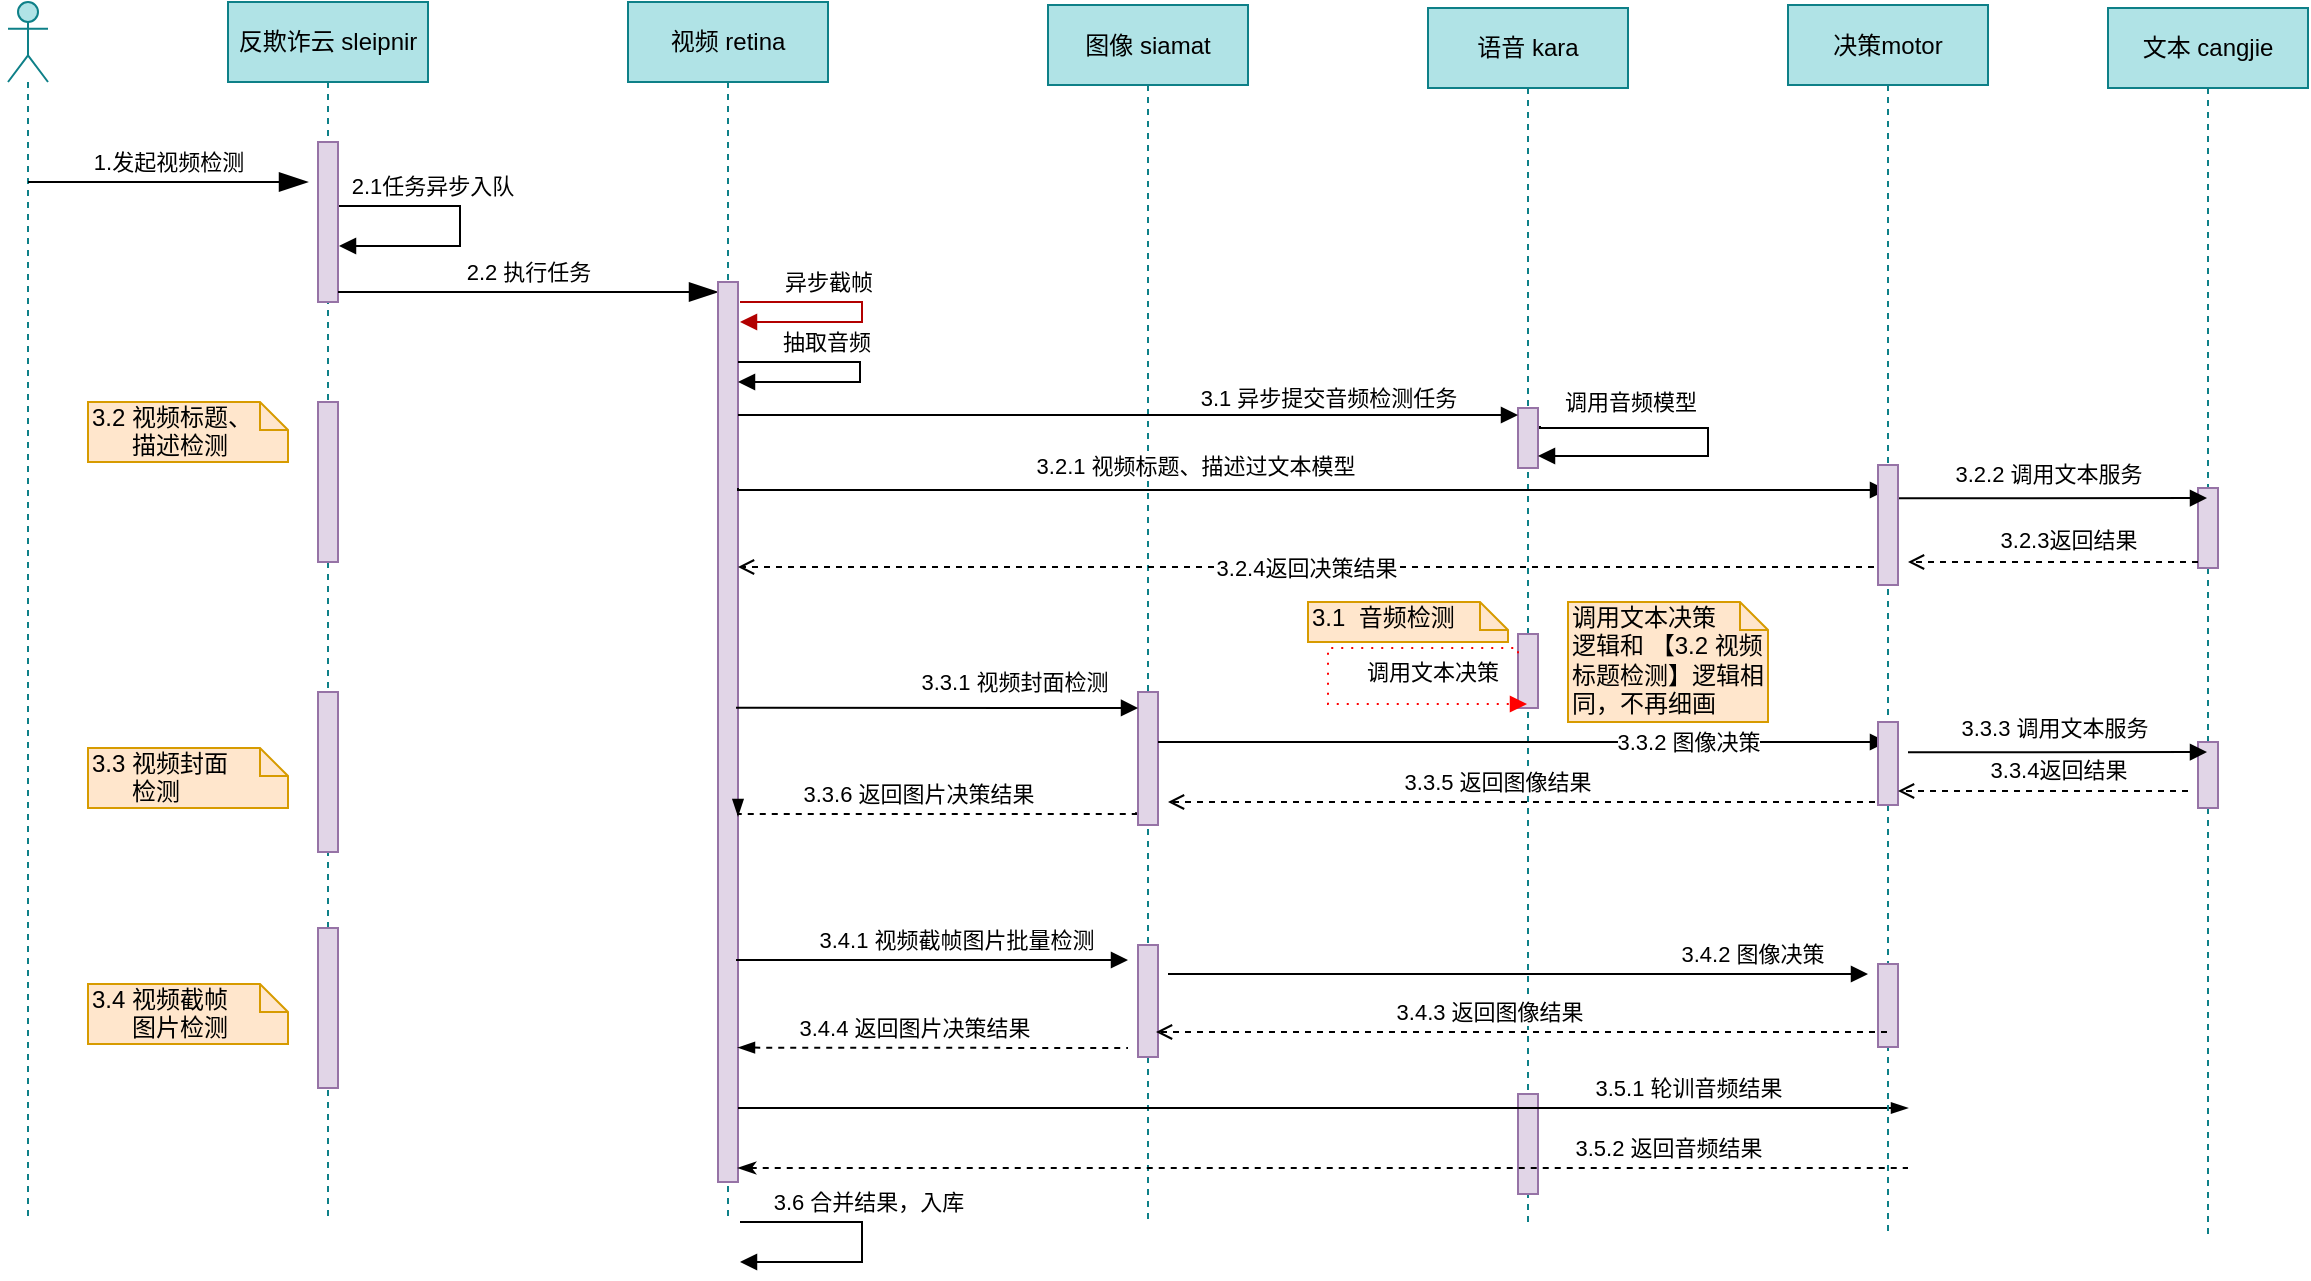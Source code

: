 <mxfile version="14.6.11" type="github">
  <diagram id="5li1jjxqQWl-4evD_uFm" name="Page-1">
    <mxGraphModel dx="998" dy="514" grid="1" gridSize="10" guides="1" tooltips="1" connect="1" arrows="1" fold="1" page="1" pageScale="1" pageWidth="827" pageHeight="1169" math="0" shadow="0">
      <root>
        <mxCell id="0" />
        <mxCell id="1" parent="0" />
        <mxCell id="yWy5oMXyejvU2Q47bSwC-10" value="" style="edgeStyle=orthogonalEdgeStyle;html=1;align=left;spacingLeft=2;endArrow=block;rounded=0;fillColor=#e51400;strokeColor=#B20000;" parent="1" edge="1">
          <mxGeometry x="-0.142" y="36" relative="1" as="geometry">
            <mxPoint x="446" y="300" as="sourcePoint" />
            <Array as="points">
              <mxPoint x="507" y="300" />
              <mxPoint x="507" y="310" />
            </Array>
            <mxPoint x="446" y="310" as="targetPoint" />
            <mxPoint x="-16" y="-30" as="offset" />
          </mxGeometry>
        </mxCell>
        <mxCell id="yWy5oMXyejvU2Q47bSwC-18" value="&lt;span style=&quot;text-align: left&quot;&gt;异步截帧&lt;/span&gt;" style="edgeLabel;html=1;align=center;verticalAlign=middle;resizable=0;points=[];" parent="yWy5oMXyejvU2Q47bSwC-10" vertex="1" connectable="0">
          <mxGeometry x="-0.582" y="-1" relative="1" as="geometry">
            <mxPoint x="16.5" y="-11" as="offset" />
          </mxGeometry>
        </mxCell>
        <mxCell id="yWy5oMXyejvU2Q47bSwC-11" value="" style="shape=umlLifeline;participant=umlActor;perimeter=lifelinePerimeter;whiteSpace=wrap;html=1;container=1;collapsible=0;recursiveResize=0;verticalAlign=top;spacingTop=36;outlineConnect=0;fillColor=#b0e3e6;strokeColor=#0e8088;" parent="1" vertex="1">
          <mxGeometry x="80" y="150" width="20" height="610" as="geometry" />
        </mxCell>
        <mxCell id="yWy5oMXyejvU2Q47bSwC-13" value="反欺诈云 sleipnir" style="shape=umlLifeline;perimeter=lifelinePerimeter;whiteSpace=wrap;html=1;container=1;collapsible=0;recursiveResize=0;outlineConnect=0;fillColor=#b0e3e6;strokeColor=#0e8088;" parent="1" vertex="1">
          <mxGeometry x="190" y="150" width="100" height="610" as="geometry" />
        </mxCell>
        <mxCell id="yWy5oMXyejvU2Q47bSwC-2" value="" style="html=1;points=[];perimeter=orthogonalPerimeter;fillColor=#e1d5e7;strokeColor=#9673a6;" parent="yWy5oMXyejvU2Q47bSwC-13" vertex="1">
          <mxGeometry x="45" y="70" width="10" height="80" as="geometry" />
        </mxCell>
        <mxCell id="yWy5oMXyejvU2Q47bSwC-27" value="" style="endArrow=blockThin;endFill=1;endSize=12;html=1;" parent="yWy5oMXyejvU2Q47bSwC-13" edge="1">
          <mxGeometry width="160" relative="1" as="geometry">
            <mxPoint x="55" y="145" as="sourcePoint" />
            <mxPoint x="245" y="145" as="targetPoint" />
          </mxGeometry>
        </mxCell>
        <mxCell id="yWy5oMXyejvU2Q47bSwC-28" value="2.2 执行任务" style="edgeLabel;html=1;align=center;verticalAlign=middle;resizable=0;points=[];" parent="yWy5oMXyejvU2Q47bSwC-27" vertex="1" connectable="0">
          <mxGeometry x="-0.147" y="2" relative="1" as="geometry">
            <mxPoint x="14" y="-8" as="offset" />
          </mxGeometry>
        </mxCell>
        <mxCell id="yWy5oMXyejvU2Q47bSwC-31" value="" style="html=1;points=[];perimeter=orthogonalPerimeter;fillColor=#e1d5e7;strokeColor=#9673a6;" parent="yWy5oMXyejvU2Q47bSwC-13" vertex="1">
          <mxGeometry x="45" y="200" width="10" height="80" as="geometry" />
        </mxCell>
        <mxCell id="yWy5oMXyejvU2Q47bSwC-48" value="" style="html=1;points=[];perimeter=orthogonalPerimeter;fillColor=#e1d5e7;strokeColor=#9673a6;" parent="yWy5oMXyejvU2Q47bSwC-13" vertex="1">
          <mxGeometry x="45" y="345" width="10" height="80" as="geometry" />
        </mxCell>
        <mxCell id="yWy5oMXyejvU2Q47bSwC-71" value="" style="html=1;points=[];perimeter=orthogonalPerimeter;fillColor=#e1d5e7;strokeColor=#9673a6;" parent="yWy5oMXyejvU2Q47bSwC-13" vertex="1">
          <mxGeometry x="45" y="463" width="10" height="80" as="geometry" />
        </mxCell>
        <mxCell id="yWy5oMXyejvU2Q47bSwC-80" value="3.4 视频截帧&lt;br&gt;&amp;nbsp; &amp;nbsp; &amp;nbsp; 图片检测" style="shape=note;whiteSpace=wrap;html=1;size=14;verticalAlign=top;align=left;spacingTop=-6;fillColor=#ffe6cc;strokeColor=#d79b00;" parent="yWy5oMXyejvU2Q47bSwC-13" vertex="1">
          <mxGeometry x="-70" y="491" width="100" height="30" as="geometry" />
        </mxCell>
        <mxCell id="yWy5oMXyejvU2Q47bSwC-14" value="" style="endArrow=blockThin;endFill=1;endSize=12;html=1;arcSize=15;startFill=0;orthogonalLoop=1;noJump=1;snapToPoint=1;fixDash=0;editable=0;metaEdit=0;" parent="1" edge="1">
          <mxGeometry width="160" relative="1" as="geometry">
            <mxPoint x="90" y="240" as="sourcePoint" />
            <mxPoint x="230" y="240" as="targetPoint" />
          </mxGeometry>
        </mxCell>
        <mxCell id="yWy5oMXyejvU2Q47bSwC-15" value="1.发起视频检测" style="edgeLabel;html=1;align=center;verticalAlign=middle;resizable=0;points=[];" parent="yWy5oMXyejvU2Q47bSwC-14" vertex="1" connectable="0">
          <mxGeometry x="0.143" y="-32" relative="1" as="geometry">
            <mxPoint x="-10" y="-42" as="offset" />
          </mxGeometry>
        </mxCell>
        <mxCell id="yWy5oMXyejvU2Q47bSwC-19" value="视频 retina" style="shape=umlLifeline;perimeter=lifelinePerimeter;whiteSpace=wrap;html=1;container=1;collapsible=0;recursiveResize=0;outlineConnect=0;fillColor=#b0e3e6;strokeColor=#0e8088;" parent="1" vertex="1">
          <mxGeometry x="390" y="150" width="100" height="610" as="geometry" />
        </mxCell>
        <mxCell id="yWy5oMXyejvU2Q47bSwC-20" value="" style="html=1;points=[];perimeter=orthogonalPerimeter;fillColor=#e1d5e7;strokeColor=#9673a6;" parent="yWy5oMXyejvU2Q47bSwC-19" vertex="1">
          <mxGeometry x="45" y="140" width="10" height="450" as="geometry" />
        </mxCell>
        <mxCell id="yWy5oMXyejvU2Q47bSwC-21" value="文本 cangjie" style="shape=umlLifeline;perimeter=lifelinePerimeter;whiteSpace=wrap;html=1;container=1;collapsible=0;recursiveResize=0;outlineConnect=0;fillColor=#b0e3e6;strokeColor=#0e8088;" parent="1" vertex="1">
          <mxGeometry x="1130" y="153" width="100" height="613" as="geometry" />
        </mxCell>
        <mxCell id="yWy5oMXyejvU2Q47bSwC-22" value="" style="html=1;points=[];perimeter=orthogonalPerimeter;fillColor=#e1d5e7;strokeColor=#9673a6;" parent="yWy5oMXyejvU2Q47bSwC-21" vertex="1">
          <mxGeometry x="45" y="240" width="10" height="40" as="geometry" />
        </mxCell>
        <mxCell id="4UJ_CJsGeBO7C2g0HCjL-7" value="" style="html=1;points=[];perimeter=orthogonalPerimeter;fillColor=#e1d5e7;strokeColor=#9673a6;" vertex="1" parent="yWy5oMXyejvU2Q47bSwC-21">
          <mxGeometry x="45" y="367" width="10" height="33" as="geometry" />
        </mxCell>
        <mxCell id="yWy5oMXyejvU2Q47bSwC-23" value="图像 siamat" style="shape=umlLifeline;perimeter=lifelinePerimeter;whiteSpace=wrap;html=1;container=1;collapsible=0;recursiveResize=0;outlineConnect=0;fillColor=#b0e3e6;strokeColor=#0e8088;" parent="1" vertex="1">
          <mxGeometry x="600" y="151.5" width="100" height="610" as="geometry" />
        </mxCell>
        <mxCell id="yWy5oMXyejvU2Q47bSwC-81" value="" style="html=1;points=[];perimeter=orthogonalPerimeter;fillColor=#e1d5e7;strokeColor=#9673a6;" parent="yWy5oMXyejvU2Q47bSwC-23" vertex="1">
          <mxGeometry x="45" y="470" width="10" height="56" as="geometry" />
        </mxCell>
        <mxCell id="yWy5oMXyejvU2Q47bSwC-24" value="" style="html=1;points=[];perimeter=orthogonalPerimeter;fillColor=#e1d5e7;strokeColor=#9673a6;" parent="yWy5oMXyejvU2Q47bSwC-23" vertex="1">
          <mxGeometry x="45" y="343.5" width="10" height="66.5" as="geometry" />
        </mxCell>
        <mxCell id="yWy5oMXyejvU2Q47bSwC-25" value="语音 kara" style="shape=umlLifeline;perimeter=lifelinePerimeter;whiteSpace=wrap;html=1;container=1;collapsible=0;recursiveResize=0;outlineConnect=0;fillColor=#b0e3e6;strokeColor=#0e8088;" parent="1" vertex="1">
          <mxGeometry x="790" y="153" width="100" height="610" as="geometry" />
        </mxCell>
        <mxCell id="yWy5oMXyejvU2Q47bSwC-26" value="" style="html=1;points=[];perimeter=orthogonalPerimeter;fillColor=#e1d5e7;strokeColor=#9673a6;" parent="yWy5oMXyejvU2Q47bSwC-25" vertex="1">
          <mxGeometry x="45" y="200" width="10" height="30" as="geometry" />
        </mxCell>
        <mxCell id="yWy5oMXyejvU2Q47bSwC-87" value="" style="html=1;points=[];perimeter=orthogonalPerimeter;fillColor=#e1d5e7;strokeColor=#9673a6;" parent="yWy5oMXyejvU2Q47bSwC-25" vertex="1">
          <mxGeometry x="45" y="543" width="10" height="50" as="geometry" />
        </mxCell>
        <mxCell id="yWy5oMXyejvU2Q47bSwC-38" value="" style="edgeStyle=orthogonalEdgeStyle;html=1;align=left;spacingLeft=2;endArrow=block;rounded=0;exitX=1.1;exitY=0.3;exitDx=0;exitDy=0;exitPerimeter=0;" parent="yWy5oMXyejvU2Q47bSwC-25" edge="1" source="yWy5oMXyejvU2Q47bSwC-26">
          <mxGeometry x="-0.142" y="36" relative="1" as="geometry">
            <mxPoint x="70" y="210" as="sourcePoint" />
            <Array as="points">
              <mxPoint x="56" y="210" />
              <mxPoint x="140" y="210" />
              <mxPoint x="140" y="224" />
            </Array>
            <mxPoint x="55" y="224" as="targetPoint" />
            <mxPoint x="-16" y="-30" as="offset" />
          </mxGeometry>
        </mxCell>
        <mxCell id="yWy5oMXyejvU2Q47bSwC-39" value="&lt;span style=&quot;text-align: left&quot;&gt;调用音频模型&lt;/span&gt;" style="edgeLabel;html=1;align=center;verticalAlign=middle;resizable=0;points=[];" parent="yWy5oMXyejvU2Q47bSwC-38" vertex="1" connectable="0">
          <mxGeometry x="-0.582" y="-1" relative="1" as="geometry">
            <mxPoint x="7" y="-14" as="offset" />
          </mxGeometry>
        </mxCell>
        <mxCell id="4UJ_CJsGeBO7C2g0HCjL-3" value="" style="html=1;points=[];perimeter=orthogonalPerimeter;fillColor=#e1d5e7;strokeColor=#9673a6;" vertex="1" parent="yWy5oMXyejvU2Q47bSwC-25">
          <mxGeometry x="45" y="313" width="10" height="37" as="geometry" />
        </mxCell>
        <mxCell id="yWy5oMXyejvU2Q47bSwC-83" value="" style="edgeStyle=orthogonalEdgeStyle;html=1;align=left;spacingLeft=2;endArrow=block;rounded=0;dashed=1;dashPattern=1 4;strokeColor=#FF0000;exitX=0;exitY=0.26;exitDx=0;exitDy=0;exitPerimeter=0;" parent="yWy5oMXyejvU2Q47bSwC-25" edge="1" target="yWy5oMXyejvU2Q47bSwC-25" source="4UJ_CJsGeBO7C2g0HCjL-3">
          <mxGeometry x="-0.142" y="36" relative="1" as="geometry">
            <mxPoint x="40" y="320" as="sourcePoint" />
            <Array as="points">
              <mxPoint x="45" y="320" />
              <mxPoint x="-50" y="320" />
              <mxPoint x="-50" y="348" />
            </Array>
            <mxPoint x="30" y="348" as="targetPoint" />
            <mxPoint x="-16" y="-30" as="offset" />
          </mxGeometry>
        </mxCell>
        <mxCell id="yWy5oMXyejvU2Q47bSwC-84" value="&lt;span style=&quot;text-align: left&quot;&gt;调用文本决策&lt;/span&gt;" style="edgeLabel;html=1;align=center;verticalAlign=middle;resizable=0;points=[];" parent="yWy5oMXyejvU2Q47bSwC-83" vertex="1" connectable="0">
          <mxGeometry x="-0.582" y="-1" relative="1" as="geometry">
            <mxPoint x="1" y="13" as="offset" />
          </mxGeometry>
        </mxCell>
        <mxCell id="yWy5oMXyejvU2Q47bSwC-29" value="" style="edgeStyle=orthogonalEdgeStyle;html=1;align=left;spacingLeft=2;endArrow=block;rounded=0;" parent="1" edge="1">
          <mxGeometry x="-0.142" y="36" relative="1" as="geometry">
            <mxPoint x="245.5" y="252" as="sourcePoint" />
            <Array as="points">
              <mxPoint x="306" y="252" />
              <mxPoint x="306" y="272" />
            </Array>
            <mxPoint x="245.5" y="272" as="targetPoint" />
            <mxPoint x="-16" y="-30" as="offset" />
          </mxGeometry>
        </mxCell>
        <mxCell id="yWy5oMXyejvU2Q47bSwC-30" value="&lt;span style=&quot;text-align: left&quot;&gt;2.1任务异步入队&lt;/span&gt;" style="edgeLabel;html=1;align=center;verticalAlign=middle;resizable=0;points=[];" parent="yWy5oMXyejvU2Q47bSwC-29" vertex="1" connectable="0">
          <mxGeometry x="-0.582" y="-1" relative="1" as="geometry">
            <mxPoint x="16.5" y="-11" as="offset" />
          </mxGeometry>
        </mxCell>
        <mxCell id="yWy5oMXyejvU2Q47bSwC-34" value="" style="edgeStyle=orthogonalEdgeStyle;html=1;align=left;spacingLeft=2;endArrow=block;rounded=0;" parent="1" edge="1">
          <mxGeometry x="-0.142" y="36" relative="1" as="geometry">
            <mxPoint x="445" y="330" as="sourcePoint" />
            <Array as="points">
              <mxPoint x="506" y="330" />
              <mxPoint x="506" y="340" />
            </Array>
            <mxPoint x="445" y="340" as="targetPoint" />
            <mxPoint x="-16" y="-30" as="offset" />
          </mxGeometry>
        </mxCell>
        <mxCell id="yWy5oMXyejvU2Q47bSwC-35" value="&lt;span style=&quot;text-align: left&quot;&gt;抽取音频&lt;/span&gt;" style="edgeLabel;html=1;align=center;verticalAlign=middle;resizable=0;points=[];" parent="yWy5oMXyejvU2Q47bSwC-34" vertex="1" connectable="0">
          <mxGeometry x="-0.582" y="-1" relative="1" as="geometry">
            <mxPoint x="16.5" y="-11" as="offset" />
          </mxGeometry>
        </mxCell>
        <mxCell id="yWy5oMXyejvU2Q47bSwC-36" style="edgeStyle=elbowEdgeStyle;rounded=0;orthogonalLoop=1;jettySize=auto;elbow=vertical;html=1;endArrow=block;endFill=1;entryX=0;entryY=0.113;entryDx=0;entryDy=0;entryPerimeter=0;" parent="1" source="yWy5oMXyejvU2Q47bSwC-20" target="yWy5oMXyejvU2Q47bSwC-26" edge="1">
          <mxGeometry relative="1" as="geometry">
            <mxPoint x="1030" y="350" as="targetPoint" />
          </mxGeometry>
        </mxCell>
        <mxCell id="yWy5oMXyejvU2Q47bSwC-37" value="3.1 异步提交音频检测任务" style="edgeLabel;html=1;align=center;verticalAlign=middle;resizable=0;points=[];" parent="yWy5oMXyejvU2Q47bSwC-36" vertex="1" connectable="0">
          <mxGeometry x="0.034" y="3" relative="1" as="geometry">
            <mxPoint x="93" y="-6" as="offset" />
          </mxGeometry>
        </mxCell>
        <mxCell id="yWy5oMXyejvU2Q47bSwC-41" style="edgeStyle=elbowEdgeStyle;rounded=0;orthogonalLoop=1;jettySize=auto;elbow=vertical;html=1;endArrow=block;endFill=1;exitX=1;exitY=0.22;exitDx=0;exitDy=0;exitPerimeter=0;" parent="1" edge="1" target="4UJ_CJsGeBO7C2g0HCjL-1">
          <mxGeometry relative="1" as="geometry">
            <mxPoint x="445" y="393" as="sourcePoint" />
            <mxPoint x="1000" y="394" as="targetPoint" />
            <Array as="points">
              <mxPoint x="460" y="394" />
              <mxPoint x="340" y="373" />
            </Array>
          </mxGeometry>
        </mxCell>
        <mxCell id="yWy5oMXyejvU2Q47bSwC-42" value="&amp;nbsp;3.2.1 视频标题、描述过文本模型" style="edgeLabel;html=1;align=center;verticalAlign=middle;resizable=0;points=[];" parent="yWy5oMXyejvU2Q47bSwC-41" vertex="1" connectable="0">
          <mxGeometry x="0.063" y="-1" relative="1" as="geometry">
            <mxPoint x="-78" y="-13" as="offset" />
          </mxGeometry>
        </mxCell>
        <mxCell id="yWy5oMXyejvU2Q47bSwC-43" style="edgeStyle=elbowEdgeStyle;rounded=0;orthogonalLoop=1;jettySize=auto;elbow=vertical;html=1;endArrow=block;endFill=1;exitX=0.9;exitY=0.277;exitDx=0;exitDy=0;exitPerimeter=0;" parent="1" edge="1" target="yWy5oMXyejvU2Q47bSwC-21" source="4UJ_CJsGeBO7C2g0HCjL-2">
          <mxGeometry relative="1" as="geometry">
            <mxPoint x="250" y="413" as="sourcePoint" />
            <mxPoint x="1170" y="410" as="targetPoint" />
            <Array as="points" />
          </mxGeometry>
        </mxCell>
        <mxCell id="yWy5oMXyejvU2Q47bSwC-44" value="3.2.2 调用文本服务" style="edgeLabel;html=1;align=center;verticalAlign=middle;resizable=0;points=[];" parent="yWy5oMXyejvU2Q47bSwC-43" vertex="1" connectable="0">
          <mxGeometry y="-70" relative="1" as="geometry">
            <mxPoint x="-2" y="-82" as="offset" />
          </mxGeometry>
        </mxCell>
        <mxCell id="yWy5oMXyejvU2Q47bSwC-45" style="edgeStyle=elbowEdgeStyle;rounded=0;orthogonalLoop=1;jettySize=auto;elbow=vertical;html=1;endArrow=open;endFill=0;dashed=1;" parent="1" edge="1">
          <mxGeometry relative="1" as="geometry">
            <mxPoint x="1030" y="430" as="targetPoint" />
            <Array as="points" />
            <mxPoint x="1175" y="430" as="sourcePoint" />
          </mxGeometry>
        </mxCell>
        <mxCell id="yWy5oMXyejvU2Q47bSwC-47" value="3.2.3返回结果" style="edgeLabel;html=1;align=center;verticalAlign=middle;resizable=0;points=[];" parent="yWy5oMXyejvU2Q47bSwC-45" vertex="1" connectable="0">
          <mxGeometry x="0.605" y="-2" relative="1" as="geometry">
            <mxPoint x="51" y="-9" as="offset" />
          </mxGeometry>
        </mxCell>
        <mxCell id="yWy5oMXyejvU2Q47bSwC-46" value="3.2.4返回决策结果" style="edgeStyle=elbowEdgeStyle;rounded=0;orthogonalLoop=1;jettySize=auto;elbow=vertical;html=1;dashed=1;endArrow=open;endFill=0;exitX=-0.2;exitY=0.85;exitDx=0;exitDy=0;exitPerimeter=0;entryX=1;entryY=0.316;entryDx=0;entryDy=0;entryPerimeter=0;" parent="1" source="4UJ_CJsGeBO7C2g0HCjL-2" edge="1" target="yWy5oMXyejvU2Q47bSwC-20">
          <mxGeometry relative="1" as="geometry">
            <mxPoint x="470" y="434" as="targetPoint" />
            <Array as="points" />
            <mxPoint x="245" y="443" as="sourcePoint" />
          </mxGeometry>
        </mxCell>
        <mxCell id="yWy5oMXyejvU2Q47bSwC-49" style="edgeStyle=elbowEdgeStyle;rounded=0;orthogonalLoop=1;jettySize=auto;elbow=vertical;html=1;endArrow=block;endFill=1;exitX=0.9;exitY=0.473;exitDx=0;exitDy=0;exitPerimeter=0;" parent="1" edge="1" target="yWy5oMXyejvU2Q47bSwC-24" source="yWy5oMXyejvU2Q47bSwC-20">
          <mxGeometry relative="1" as="geometry">
            <mxPoint x="450" y="505" as="sourcePoint" />
            <mxPoint x="250" y="505" as="targetPoint" />
          </mxGeometry>
        </mxCell>
        <mxCell id="yWy5oMXyejvU2Q47bSwC-50" value="3.3.1 视频封面检测" style="edgeLabel;html=1;align=center;verticalAlign=middle;resizable=0;points=[];" parent="yWy5oMXyejvU2Q47bSwC-49" vertex="1" connectable="0">
          <mxGeometry x="0.265" y="2" relative="1" as="geometry">
            <mxPoint x="12" y="-11" as="offset" />
          </mxGeometry>
        </mxCell>
        <mxCell id="yWy5oMXyejvU2Q47bSwC-51" style="edgeStyle=elbowEdgeStyle;rounded=0;orthogonalLoop=1;jettySize=auto;elbow=vertical;html=1;endArrow=block;endFill=1;startArrow=none;" parent="1" edge="1">
          <mxGeometry relative="1" as="geometry">
            <mxPoint x="1019.5" y="520" as="targetPoint" />
            <Array as="points">
              <mxPoint x="680" y="520" />
            </Array>
            <mxPoint x="655" y="520" as="sourcePoint" />
          </mxGeometry>
        </mxCell>
        <mxCell id="yWy5oMXyejvU2Q47bSwC-52" value="3.3.2 图像决策" style="edgeLabel;html=1;align=center;verticalAlign=middle;resizable=0;points=[];" parent="yWy5oMXyejvU2Q47bSwC-51" vertex="1" connectable="0">
          <mxGeometry x="0.562" y="2" relative="1" as="geometry">
            <mxPoint x="-20" y="2" as="offset" />
          </mxGeometry>
        </mxCell>
        <mxCell id="yWy5oMXyejvU2Q47bSwC-53" value="3.2 视频标题、&lt;br&gt;&amp;nbsp; &amp;nbsp; &amp;nbsp; 描述检测" style="shape=note;whiteSpace=wrap;html=1;size=14;verticalAlign=top;align=left;spacingTop=-6;fillColor=#ffe6cc;strokeColor=#d79b00;" parent="1" vertex="1">
          <mxGeometry x="120" y="350" width="100" height="30" as="geometry" />
        </mxCell>
        <mxCell id="yWy5oMXyejvU2Q47bSwC-54" style="edgeStyle=elbowEdgeStyle;rounded=0;orthogonalLoop=1;jettySize=auto;elbow=vertical;html=1;endArrow=open;endFill=0;dashed=1;" parent="1" edge="1">
          <mxGeometry relative="1" as="geometry">
            <mxPoint x="1019.5" y="550" as="sourcePoint" />
            <mxPoint x="660" y="550" as="targetPoint" />
          </mxGeometry>
        </mxCell>
        <mxCell id="yWy5oMXyejvU2Q47bSwC-55" value="&amp;nbsp;3.3.5 返回图像结果" style="edgeLabel;html=1;align=center;verticalAlign=middle;resizable=0;points=[];" parent="yWy5oMXyejvU2Q47bSwC-54" vertex="1" connectable="0">
          <mxGeometry x="0.135" y="-2" relative="1" as="geometry">
            <mxPoint x="7" y="-8" as="offset" />
          </mxGeometry>
        </mxCell>
        <mxCell id="yWy5oMXyejvU2Q47bSwC-58" value="3.1&amp;nbsp; 音频检测" style="shape=note;whiteSpace=wrap;html=1;size=14;verticalAlign=top;align=left;spacingTop=-6;fillColor=#ffe6cc;strokeColor=#d79b00;" parent="1" vertex="1">
          <mxGeometry x="730" y="450" width="100" height="20" as="geometry" />
        </mxCell>
        <mxCell id="yWy5oMXyejvU2Q47bSwC-59" value="3.3 视频封面&lt;br&gt;&amp;nbsp; &amp;nbsp; &amp;nbsp; 检测" style="shape=note;whiteSpace=wrap;html=1;size=14;verticalAlign=top;align=left;spacingTop=-6;fillColor=#ffe6cc;strokeColor=#d79b00;" parent="1" vertex="1">
          <mxGeometry x="120" y="523" width="100" height="30" as="geometry" />
        </mxCell>
        <mxCell id="yWy5oMXyejvU2Q47bSwC-85" value="调用文本决策&lt;br&gt;逻辑和 【3.2 视频标题检测】逻辑相同，不再细画" style="shape=note;whiteSpace=wrap;html=1;size=14;verticalAlign=top;align=left;spacingTop=-6;fillColor=#ffe6cc;strokeColor=#d79b00;" parent="1" vertex="1">
          <mxGeometry x="860" y="450" width="100" height="60" as="geometry" />
        </mxCell>
        <mxCell id="yWy5oMXyejvU2Q47bSwC-86" style="edgeStyle=elbowEdgeStyle;rounded=0;orthogonalLoop=1;jettySize=auto;elbow=vertical;html=1;startArrow=none;startFill=0;endArrow=blockThin;endFill=1;" parent="1" edge="1">
          <mxGeometry relative="1" as="geometry">
            <mxPoint x="445" y="703" as="sourcePoint" />
            <mxPoint x="1030" y="703" as="targetPoint" />
          </mxGeometry>
        </mxCell>
        <mxCell id="yWy5oMXyejvU2Q47bSwC-88" value="3.5.1 轮训音频结果" style="edgeLabel;html=1;align=center;verticalAlign=middle;resizable=0;points=[];" parent="yWy5oMXyejvU2Q47bSwC-86" vertex="1" connectable="0">
          <mxGeometry x="0.487" y="1" relative="1" as="geometry">
            <mxPoint x="40" y="-9" as="offset" />
          </mxGeometry>
        </mxCell>
        <mxCell id="yWy5oMXyejvU2Q47bSwC-89" style="edgeStyle=elbowEdgeStyle;rounded=0;orthogonalLoop=1;jettySize=auto;elbow=vertical;html=1;startArrow=classicThin;startFill=1;endArrow=none;endFill=0;dashed=1;" parent="1" edge="1">
          <mxGeometry relative="1" as="geometry">
            <mxPoint x="445" y="733" as="sourcePoint" />
            <mxPoint x="1030" y="733" as="targetPoint" />
          </mxGeometry>
        </mxCell>
        <mxCell id="yWy5oMXyejvU2Q47bSwC-90" value="3.5.2 返回音频结果" style="edgeLabel;html=1;align=center;verticalAlign=middle;resizable=0;points=[];" parent="yWy5oMXyejvU2Q47bSwC-89" vertex="1" connectable="0">
          <mxGeometry x="0.487" y="1" relative="1" as="geometry">
            <mxPoint x="30" y="-9" as="offset" />
          </mxGeometry>
        </mxCell>
        <mxCell id="yWy5oMXyejvU2Q47bSwC-91" value="" style="edgeStyle=orthogonalEdgeStyle;html=1;align=left;spacingLeft=2;endArrow=block;rounded=0;" parent="1" edge="1">
          <mxGeometry x="-0.142" y="36" relative="1" as="geometry">
            <mxPoint x="446" y="760" as="sourcePoint" />
            <Array as="points">
              <mxPoint x="507" y="760" />
              <mxPoint x="507" y="780" />
              <mxPoint x="446" y="780" />
            </Array>
            <mxPoint x="446" y="780" as="targetPoint" />
            <mxPoint x="-16" y="-30" as="offset" />
          </mxGeometry>
        </mxCell>
        <mxCell id="yWy5oMXyejvU2Q47bSwC-92" value="&lt;span style=&quot;text-align: left&quot;&gt;3.6 合并结果，入库&lt;/span&gt;" style="edgeLabel;html=1;align=center;verticalAlign=middle;resizable=0;points=[];" parent="yWy5oMXyejvU2Q47bSwC-91" vertex="1" connectable="0">
          <mxGeometry x="-0.582" y="-1" relative="1" as="geometry">
            <mxPoint x="34" y="-11" as="offset" />
          </mxGeometry>
        </mxCell>
        <mxCell id="4UJ_CJsGeBO7C2g0HCjL-1" value="决策motor" style="shape=umlLifeline;perimeter=lifelinePerimeter;whiteSpace=wrap;html=1;container=1;collapsible=0;recursiveResize=0;outlineConnect=0;fillColor=#b0e3e6;strokeColor=#0e8088;" vertex="1" parent="1">
          <mxGeometry x="970" y="151.5" width="100" height="613" as="geometry" />
        </mxCell>
        <mxCell id="4UJ_CJsGeBO7C2g0HCjL-2" value="" style="html=1;points=[];perimeter=orthogonalPerimeter;fillColor=#e1d5e7;strokeColor=#9673a6;" vertex="1" parent="4UJ_CJsGeBO7C2g0HCjL-1">
          <mxGeometry x="45" y="230" width="10" height="60" as="geometry" />
        </mxCell>
        <mxCell id="4UJ_CJsGeBO7C2g0HCjL-6" value="" style="html=1;points=[];perimeter=orthogonalPerimeter;fillColor=#e1d5e7;strokeColor=#9673a6;" vertex="1" parent="4UJ_CJsGeBO7C2g0HCjL-1">
          <mxGeometry x="45" y="358.5" width="10" height="41.5" as="geometry" />
        </mxCell>
        <mxCell id="4UJ_CJsGeBO7C2g0HCjL-12" value="" style="html=1;points=[];perimeter=orthogonalPerimeter;fillColor=#e1d5e7;strokeColor=#9673a6;" vertex="1" parent="4UJ_CJsGeBO7C2g0HCjL-1">
          <mxGeometry x="45" y="479.5" width="10" height="41.5" as="geometry" />
        </mxCell>
        <mxCell id="4UJ_CJsGeBO7C2g0HCjL-8" style="edgeStyle=elbowEdgeStyle;rounded=0;orthogonalLoop=1;jettySize=auto;elbow=vertical;html=1;endArrow=block;endFill=1;exitX=0.9;exitY=0.277;exitDx=0;exitDy=0;exitPerimeter=0;" edge="1" parent="1">
          <mxGeometry relative="1" as="geometry">
            <mxPoint x="1030" y="525.12" as="sourcePoint" />
            <mxPoint x="1179.5" y="525" as="targetPoint" />
            <Array as="points">
              <mxPoint x="1020" y="525" />
            </Array>
          </mxGeometry>
        </mxCell>
        <mxCell id="4UJ_CJsGeBO7C2g0HCjL-9" value="3.3.3 调用文本服务" style="edgeLabel;html=1;align=center;verticalAlign=middle;resizable=0;points=[];" vertex="1" connectable="0" parent="4UJ_CJsGeBO7C2g0HCjL-8">
          <mxGeometry y="-70" relative="1" as="geometry">
            <mxPoint x="-2" y="-82" as="offset" />
          </mxGeometry>
        </mxCell>
        <mxCell id="4UJ_CJsGeBO7C2g0HCjL-10" style="edgeStyle=elbowEdgeStyle;rounded=0;orthogonalLoop=1;jettySize=auto;elbow=vertical;html=1;endArrow=open;endFill=0;dashed=1;" edge="1" parent="1">
          <mxGeometry relative="1" as="geometry">
            <mxPoint x="1025" y="544.5" as="targetPoint" />
            <Array as="points" />
            <mxPoint x="1170" y="544.5" as="sourcePoint" />
          </mxGeometry>
        </mxCell>
        <mxCell id="4UJ_CJsGeBO7C2g0HCjL-11" value="3.3.4返回结果" style="edgeLabel;html=1;align=center;verticalAlign=middle;resizable=0;points=[];" vertex="1" connectable="0" parent="4UJ_CJsGeBO7C2g0HCjL-10">
          <mxGeometry x="0.605" y="-2" relative="1" as="geometry">
            <mxPoint x="51" y="-9" as="offset" />
          </mxGeometry>
        </mxCell>
        <mxCell id="yWy5oMXyejvU2Q47bSwC-72" style="edgeStyle=elbowEdgeStyle;rounded=0;orthogonalLoop=1;jettySize=auto;elbow=vertical;html=1;endArrow=block;endFill=1;exitX=0.9;exitY=0.731;exitDx=0;exitDy=0;exitPerimeter=0;" parent="1" edge="1">
          <mxGeometry relative="1" as="geometry">
            <mxPoint x="444" y="628.95" as="sourcePoint" />
            <mxPoint x="640" y="629" as="targetPoint" />
          </mxGeometry>
        </mxCell>
        <mxCell id="yWy5oMXyejvU2Q47bSwC-73" value="3.4.1 视频截帧图片批量检测" style="edgeLabel;html=1;align=center;verticalAlign=middle;resizable=0;points=[];" parent="yWy5oMXyejvU2Q47bSwC-72" vertex="1" connectable="0">
          <mxGeometry x="0.265" y="2" relative="1" as="geometry">
            <mxPoint x="-14" y="-8" as="offset" />
          </mxGeometry>
        </mxCell>
        <mxCell id="yWy5oMXyejvU2Q47bSwC-74" style="edgeStyle=elbowEdgeStyle;rounded=0;orthogonalLoop=1;jettySize=auto;elbow=vertical;html=1;endArrow=block;endFill=1;" parent="1" edge="1">
          <mxGeometry relative="1" as="geometry">
            <mxPoint x="1010" y="636" as="targetPoint" />
            <Array as="points">
              <mxPoint x="710" y="636" />
            </Array>
            <mxPoint x="660" y="636" as="sourcePoint" />
          </mxGeometry>
        </mxCell>
        <mxCell id="yWy5oMXyejvU2Q47bSwC-75" value="3.4.2 图像决策" style="edgeLabel;html=1;align=center;verticalAlign=middle;resizable=0;points=[];" parent="yWy5oMXyejvU2Q47bSwC-74" vertex="1" connectable="0">
          <mxGeometry x="0.562" y="2" relative="1" as="geometry">
            <mxPoint x="18" y="-8" as="offset" />
          </mxGeometry>
        </mxCell>
        <mxCell id="yWy5oMXyejvU2Q47bSwC-76" style="edgeStyle=elbowEdgeStyle;rounded=0;orthogonalLoop=1;jettySize=auto;elbow=vertical;html=1;endArrow=open;endFill=0;dashed=1;entryX=0.9;entryY=0.777;entryDx=0;entryDy=0;entryPerimeter=0;" parent="1" edge="1" target="yWy5oMXyejvU2Q47bSwC-81" source="4UJ_CJsGeBO7C2g0HCjL-1">
          <mxGeometry relative="1" as="geometry">
            <mxPoint x="835" y="663" as="sourcePoint" />
            <mxPoint x="250" y="663" as="targetPoint" />
          </mxGeometry>
        </mxCell>
        <mxCell id="yWy5oMXyejvU2Q47bSwC-77" value="&amp;nbsp;3.4.3 返回图像结果" style="edgeLabel;html=1;align=center;verticalAlign=middle;resizable=0;points=[];" parent="yWy5oMXyejvU2Q47bSwC-76" vertex="1" connectable="0">
          <mxGeometry x="0.135" y="-2" relative="1" as="geometry">
            <mxPoint x="7" y="-8" as="offset" />
          </mxGeometry>
        </mxCell>
        <mxCell id="yWy5oMXyejvU2Q47bSwC-78" style="edgeStyle=elbowEdgeStyle;rounded=0;orthogonalLoop=1;jettySize=auto;elbow=vertical;html=1;dashed=1;endArrow=none;endFill=0;exitX=1;exitY=0.884;exitDx=0;exitDy=0;exitPerimeter=0;shadow=0;startArrow=blockThin;startFill=1;" parent="1" edge="1">
          <mxGeometry relative="1" as="geometry">
            <mxPoint x="445" y="672.8" as="sourcePoint" />
            <mxPoint x="640" y="673" as="targetPoint" />
          </mxGeometry>
        </mxCell>
        <mxCell id="yWy5oMXyejvU2Q47bSwC-79" value="3.4.4 返回图片决策结果" style="edgeLabel;html=1;align=center;verticalAlign=middle;resizable=0;points=[];" parent="yWy5oMXyejvU2Q47bSwC-78" vertex="1" connectable="0">
          <mxGeometry y="-31" relative="1" as="geometry">
            <mxPoint x="-10" y="-41" as="offset" />
          </mxGeometry>
        </mxCell>
        <mxCell id="4UJ_CJsGeBO7C2g0HCjL-14" style="edgeStyle=elbowEdgeStyle;rounded=0;orthogonalLoop=1;jettySize=auto;elbow=vertical;html=1;dashed=1;endArrow=none;endFill=0;exitX=1;exitY=0.884;exitDx=0;exitDy=0;exitPerimeter=0;shadow=0;startArrow=blockThin;startFill=1;entryX=-0.1;entryY=0.902;entryDx=0;entryDy=0;entryPerimeter=0;" edge="1" parent="1" target="yWy5oMXyejvU2Q47bSwC-24">
          <mxGeometry relative="1" as="geometry">
            <mxPoint x="445" y="557" as="sourcePoint" />
            <mxPoint x="630" y="557" as="targetPoint" />
          </mxGeometry>
        </mxCell>
        <mxCell id="4UJ_CJsGeBO7C2g0HCjL-15" value="3.3.6 返回图片决策结果" style="edgeLabel;html=1;align=center;verticalAlign=middle;resizable=0;points=[];" vertex="1" connectable="0" parent="4UJ_CJsGeBO7C2g0HCjL-14">
          <mxGeometry y="-31" relative="1" as="geometry">
            <mxPoint x="-10" y="-41" as="offset" />
          </mxGeometry>
        </mxCell>
      </root>
    </mxGraphModel>
  </diagram>
</mxfile>
